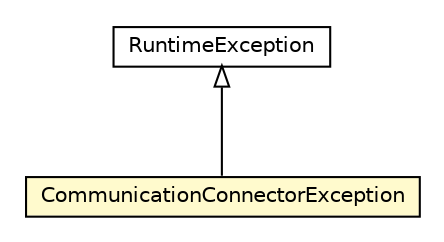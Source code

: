 #!/usr/local/bin/dot
#
# Class diagram 
# Generated by UMLGraph version R5_6-24-gf6e263 (http://www.umlgraph.org/)
#

digraph G {
	edge [fontname="Helvetica",fontsize=10,labelfontname="Helvetica",labelfontsize=10];
	node [fontname="Helvetica",fontsize=10,shape=plaintext];
	nodesep=0.25;
	ranksep=0.5;
	// org.universAAL.middleware.connectors.exception.CommunicationConnectorException
	c2772125 [label=<<table title="org.universAAL.middleware.connectors.exception.CommunicationConnectorException" border="0" cellborder="1" cellspacing="0" cellpadding="2" port="p" bgcolor="lemonChiffon" href="./CommunicationConnectorException.html">
		<tr><td><table border="0" cellspacing="0" cellpadding="1">
<tr><td align="center" balign="center"> CommunicationConnectorException </td></tr>
		</table></td></tr>
		</table>>, URL="./CommunicationConnectorException.html", fontname="Helvetica", fontcolor="black", fontsize=10.0];
	//org.universAAL.middleware.connectors.exception.CommunicationConnectorException extends java.lang.RuntimeException
	c2774688:p -> c2772125:p [dir=back,arrowtail=empty];
	// java.lang.RuntimeException
	c2774688 [label=<<table title="java.lang.RuntimeException" border="0" cellborder="1" cellspacing="0" cellpadding="2" port="p" href="http://java.sun.com/j2se/1.4.2/docs/api/java/lang/RuntimeException.html">
		<tr><td><table border="0" cellspacing="0" cellpadding="1">
<tr><td align="center" balign="center"> RuntimeException </td></tr>
		</table></td></tr>
		</table>>, URL="http://java.sun.com/j2se/1.4.2/docs/api/java/lang/RuntimeException.html", fontname="Helvetica", fontcolor="black", fontsize=10.0];
}

